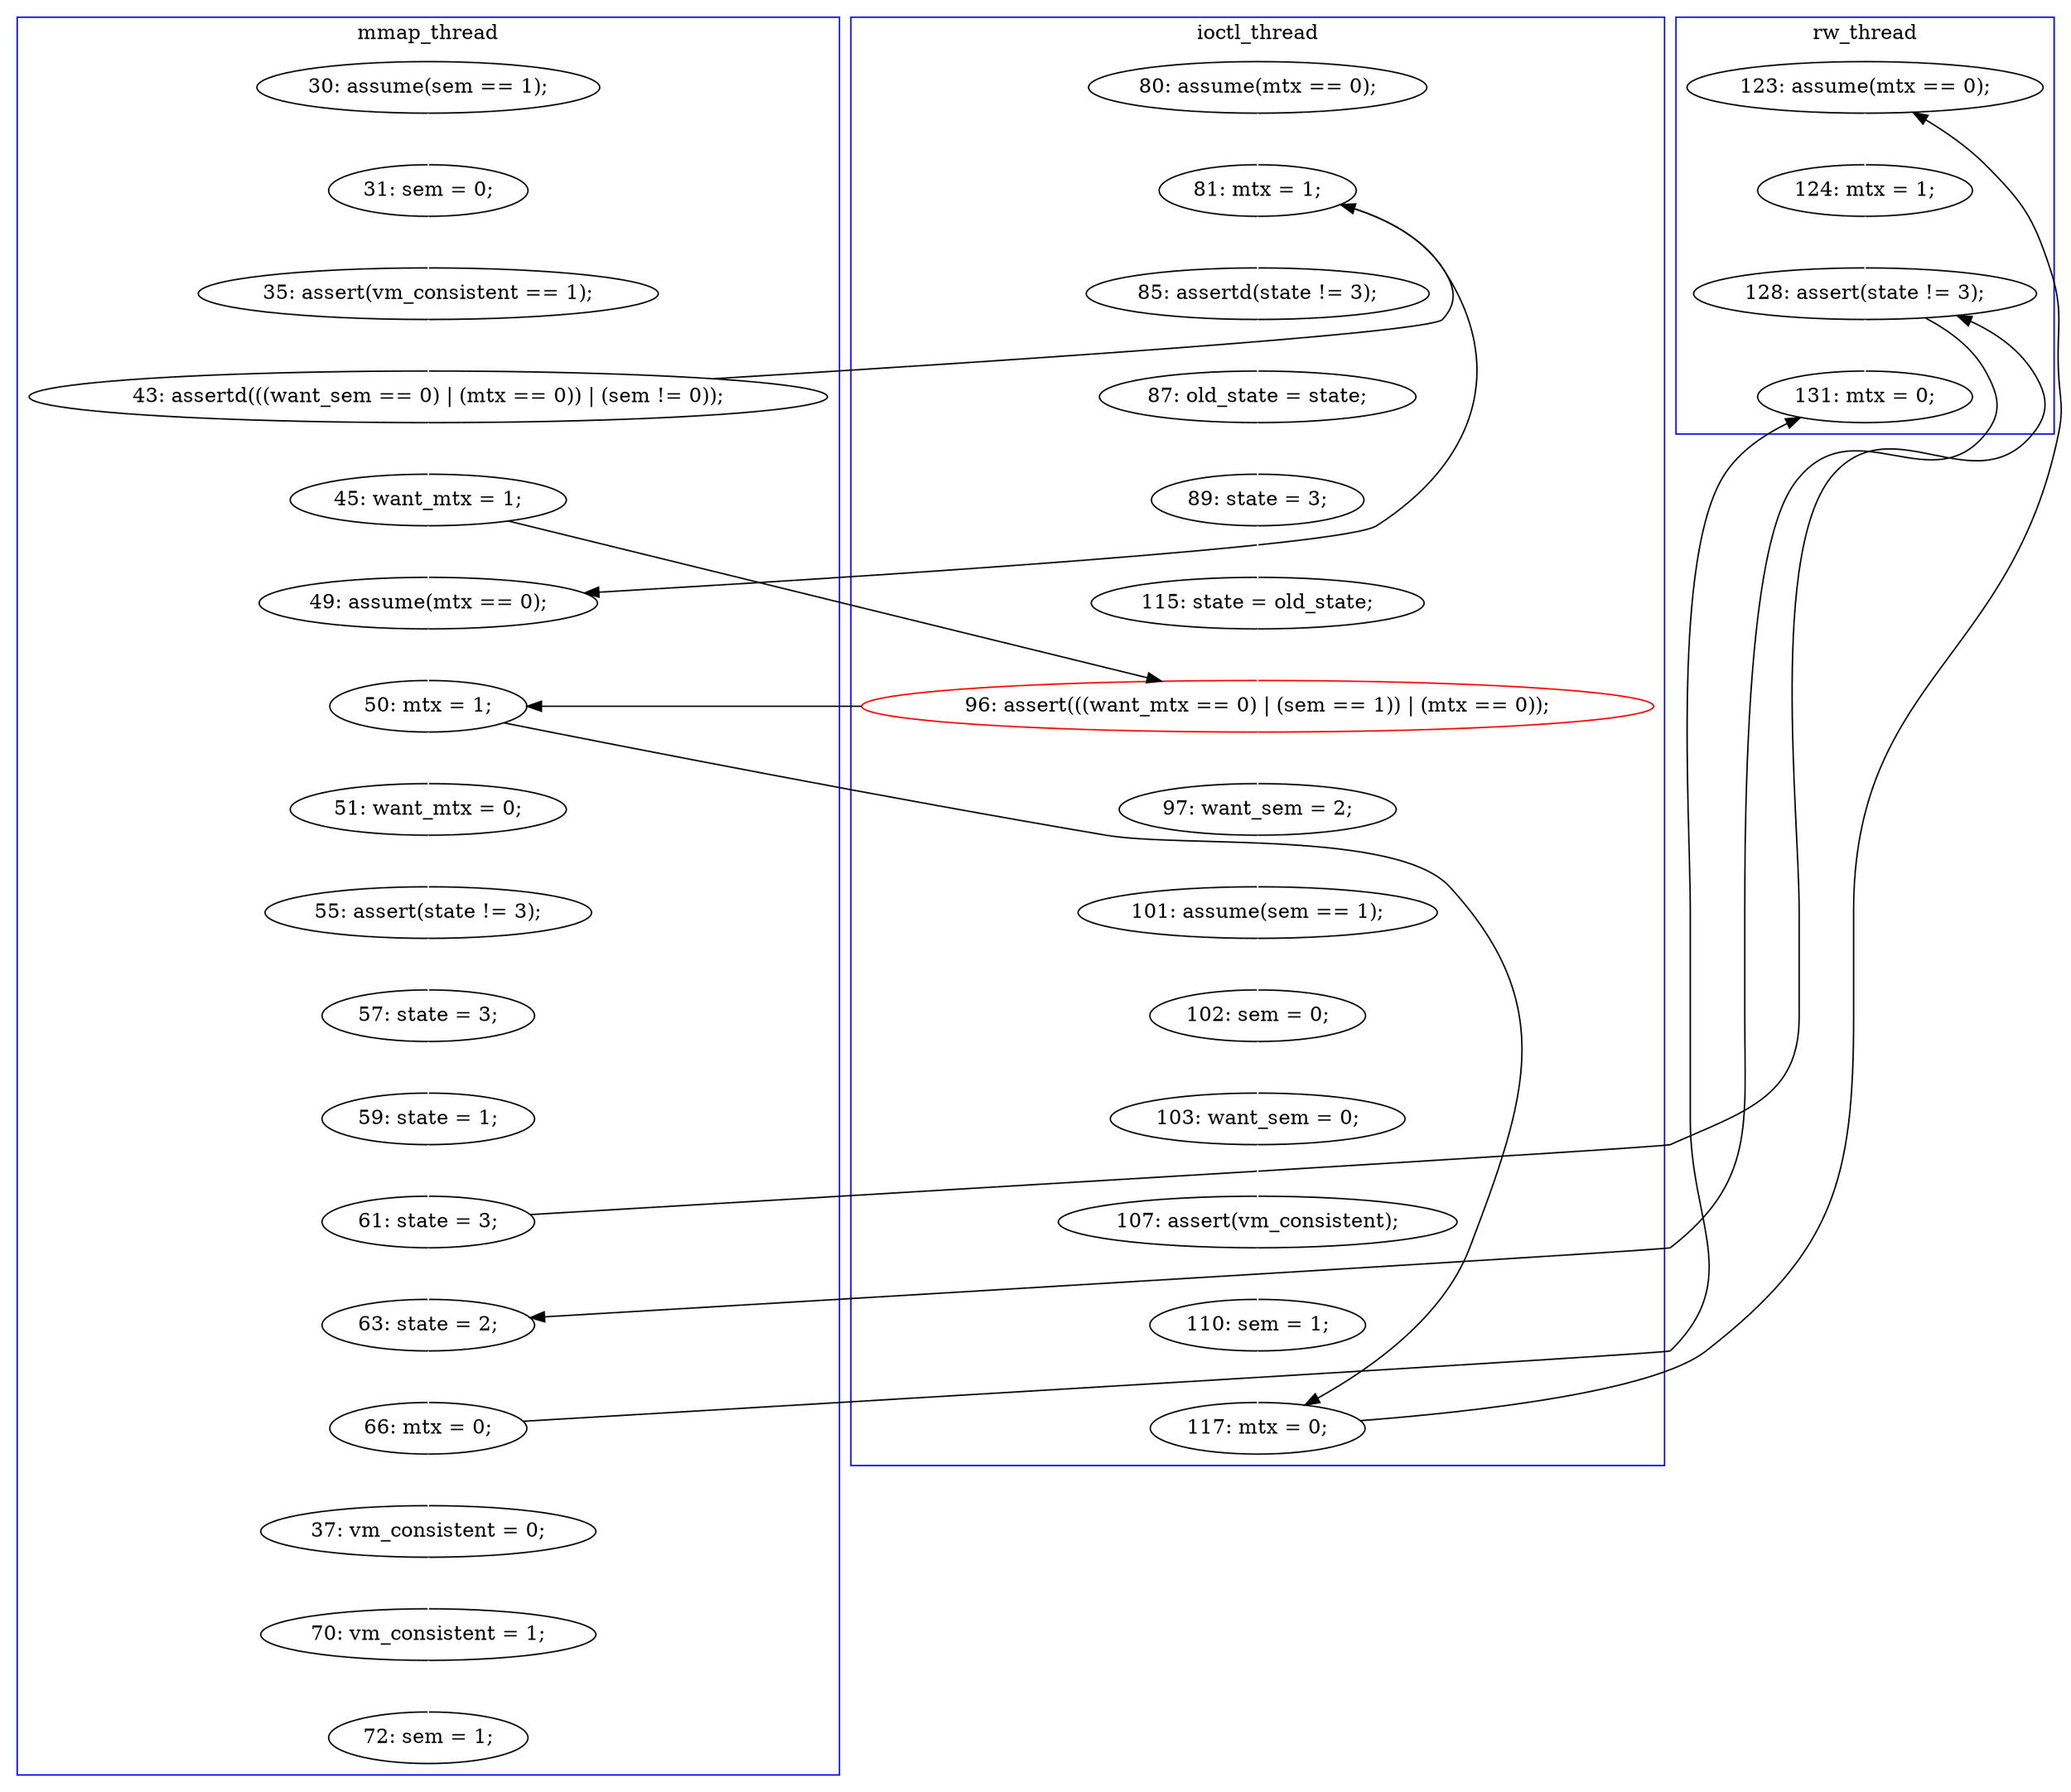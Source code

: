 digraph Counterexample {
	11 -> 12 [color = white, style = solid]
	47 -> 50 [color = white, style = solid]
	17 -> 18 [color = white, style = solid]
	19 -> 20 [color = white, style = solid]
	18 -> 19 [color = white, style = solid]
	35 -> 38 [color = white, style = solid]
	24 -> 25 [color = white, style = solid]
	15 -> 24 [color = black, style = solid, constraint = false]
	15 -> 31 [color = white, style = solid]
	29 -> 30 [color = white, style = solid]
	42 -> 43 [color = white, style = solid]
	39 -> 44 [color = white, style = solid]
	14 -> 18 [color = black, style = solid, constraint = false]
	31 -> 32 [color = white, style = solid]
	25 -> 26 [color = white, style = solid]
	34 -> 35 [color = white, style = solid]
	41 -> 42 [color = white, style = solid]
	13 -> 14 [color = white, style = solid]
	45 -> 46 [color = white, style = solid]
	38 -> 39 [color = white, style = solid]
	18 -> 31 [color = black, style = solid, constraint = false]
	46 -> 47 [color = white, style = solid]
	12 -> 13 [color = white, style = solid]
	20 -> 21 [color = white, style = solid]
	43 -> 54 [color = white, style = solid]
	45 -> 54 [color = black, style = solid, constraint = false]
	28 -> 29 [color = white, style = solid]
	14 -> 15 [color = white, style = solid]
	21 -> 22 [color = white, style = solid]
	22 -> 24 [color = white, style = solid]
	32 -> 33 [color = white, style = solid]
	36 -> 41 [color = black, style = solid, constraint = false]
	39 -> 43 [color = black, style = solid, constraint = false]
	32 -> 36 [color = black, style = solid, constraint = false]
	43 -> 44 [color = black, style = solid, constraint = false]
	26 -> 27 [color = white, style = solid]
	44 -> 45 [color = white, style = solid]
	24 -> 32 [color = black, style = solid, constraint = false]
	33 -> 34 [color = white, style = solid]
	30 -> 36 [color = white, style = solid]
	27 -> 28 [color = white, style = solid]
	subgraph cluster1 {
		label = mmap_thread
		color = blue
		11  [label = "30: assume(sem == 1);"]
		31  [label = "49: assume(mtx == 0);"]
		39  [label = "61: state = 3;"]
		47  [label = "70: vm_consistent = 1;"]
		14  [label = "43: assertd(((want_sem == 0) | (mtx == 0)) | (sem != 0));"]
		34  [label = "55: assert(state != 3);"]
		50  [label = "72: sem = 1;"]
		35  [label = "57: state = 3;"]
		46  [label = "37: vm_consistent = 0;"]
		32  [label = "50: mtx = 1;"]
		15  [label = "45: want_mtx = 1;"]
		13  [label = "35: assert(vm_consistent == 1);"]
		44  [label = "63: state = 2;"]
		38  [label = "59: state = 1;"]
		12  [label = "31: sem = 0;"]
		33  [label = "51: want_mtx = 0;"]
		45  [label = "66: mtx = 0;"]
	}
	subgraph cluster3 {
		label = rw_thread
		color = blue
		41  [label = "123: assume(mtx == 0);"]
		42  [label = "124: mtx = 1;"]
		43  [label = "128: assert(state != 3);"]
		54  [label = "131: mtx = 0;"]
	}
	subgraph cluster2 {
		label = ioctl_thread
		color = blue
		25  [label = "97: want_sem = 2;"]
		27  [label = "102: sem = 0;"]
		26  [label = "101: assume(sem == 1);"]
		17  [label = "80: assume(mtx == 0);"]
		20  [label = "87: old_state = state;"]
		28  [label = "103: want_sem = 0;"]
		22  [label = "115: state = old_state;"]
		19  [label = "85: assertd(state != 3);"]
		21  [label = "89: state = 3;"]
		30  [label = "110: sem = 1;"]
		29  [label = "107: assert(vm_consistent);"]
		24  [label = "96: assert(((want_mtx == 0) | (sem == 1)) | (mtx == 0));", color = red]
		18  [label = "81: mtx = 1;"]
		36  [label = "117: mtx = 0;"]
	}
}